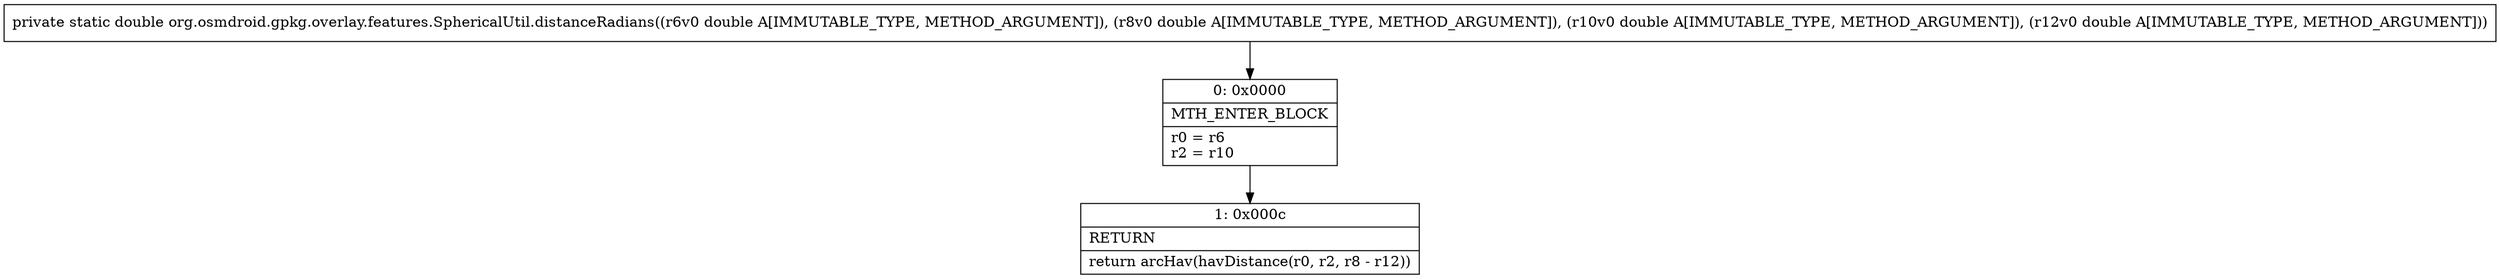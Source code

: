 digraph "CFG fororg.osmdroid.gpkg.overlay.features.SphericalUtil.distanceRadians(DDDD)D" {
Node_0 [shape=record,label="{0\:\ 0x0000|MTH_ENTER_BLOCK\l|r0 = r6\lr2 = r10\l}"];
Node_1 [shape=record,label="{1\:\ 0x000c|RETURN\l|return arcHav(havDistance(r0, r2, r8 \- r12))\l}"];
MethodNode[shape=record,label="{private static double org.osmdroid.gpkg.overlay.features.SphericalUtil.distanceRadians((r6v0 double A[IMMUTABLE_TYPE, METHOD_ARGUMENT]), (r8v0 double A[IMMUTABLE_TYPE, METHOD_ARGUMENT]), (r10v0 double A[IMMUTABLE_TYPE, METHOD_ARGUMENT]), (r12v0 double A[IMMUTABLE_TYPE, METHOD_ARGUMENT])) }"];
MethodNode -> Node_0;
Node_0 -> Node_1;
}

